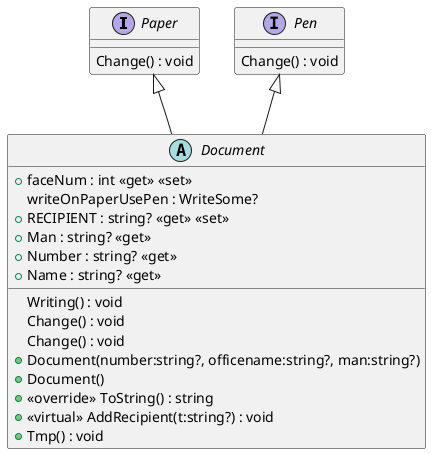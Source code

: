 @startuml
interface Paper {
    Change() : void
}
interface Pen {
    Change() : void
}
abstract class Document {
    + faceNum : int <<get>> <<set>>
    writeOnPaperUsePen : WriteSome?
    Writing() : void
    Change() : void
    Change() : void
    + RECIPIENT : string? <<get>> <<set>>
    + Man : string? <<get>>
    + Number : string? <<get>>
    + Name : string? <<get>>
    + Document(number:string?, officename:string?, man:string?)
    + Document()
    + <<override>> ToString() : string
    + <<virtual>> AddRecipient(t:string?) : void
    + Tmp() : void
}
Paper <|-- Document
Pen <|-- Document
@enduml
